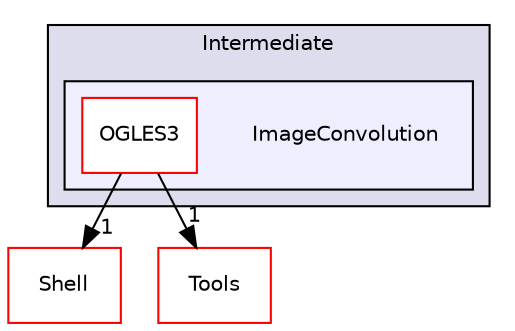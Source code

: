 digraph "PVR/SDK_3.4/Examples/Intermediate/ImageConvolution" {
  compound=true
  node [ fontsize="10", fontname="Helvetica"];
  edge [ labelfontsize="10", labelfontname="Helvetica"];
  subgraph clusterdir_1fc4701d2c417cbbd376ebdde5d0b37f {
    graph [ bgcolor="#ddddee", pencolor="black", label="Intermediate" fontname="Helvetica", fontsize="10", URL="dir_1fc4701d2c417cbbd376ebdde5d0b37f.html"]
  subgraph clusterdir_ea86a840561a19d00698ff75b7a6cfdf {
    graph [ bgcolor="#eeeeff", pencolor="black", label="" URL="dir_ea86a840561a19d00698ff75b7a6cfdf.html"];
    dir_ea86a840561a19d00698ff75b7a6cfdf [shape=plaintext label="ImageConvolution"];
    dir_93614fd7dd156ec4f69b2eb202fdd7f7 [shape=box label="OGLES3" color="red" fillcolor="white" style="filled" URL="dir_93614fd7dd156ec4f69b2eb202fdd7f7.html"];
  }
  }
  dir_de41955a66a331b990d60d5323117a97 [shape=box label="Shell" fillcolor="white" style="filled" color="red" URL="dir_de41955a66a331b990d60d5323117a97.html"];
  dir_5222bd6691dac9df766f8a52293393a2 [shape=box label="Tools" fillcolor="white" style="filled" color="red" URL="dir_5222bd6691dac9df766f8a52293393a2.html"];
  dir_93614fd7dd156ec4f69b2eb202fdd7f7->dir_de41955a66a331b990d60d5323117a97 [headlabel="1", labeldistance=1.5 headhref="dir_000288_000133.html"];
  dir_93614fd7dd156ec4f69b2eb202fdd7f7->dir_5222bd6691dac9df766f8a52293393a2 [headlabel="1", labeldistance=1.5 headhref="dir_000288_001762.html"];
}

